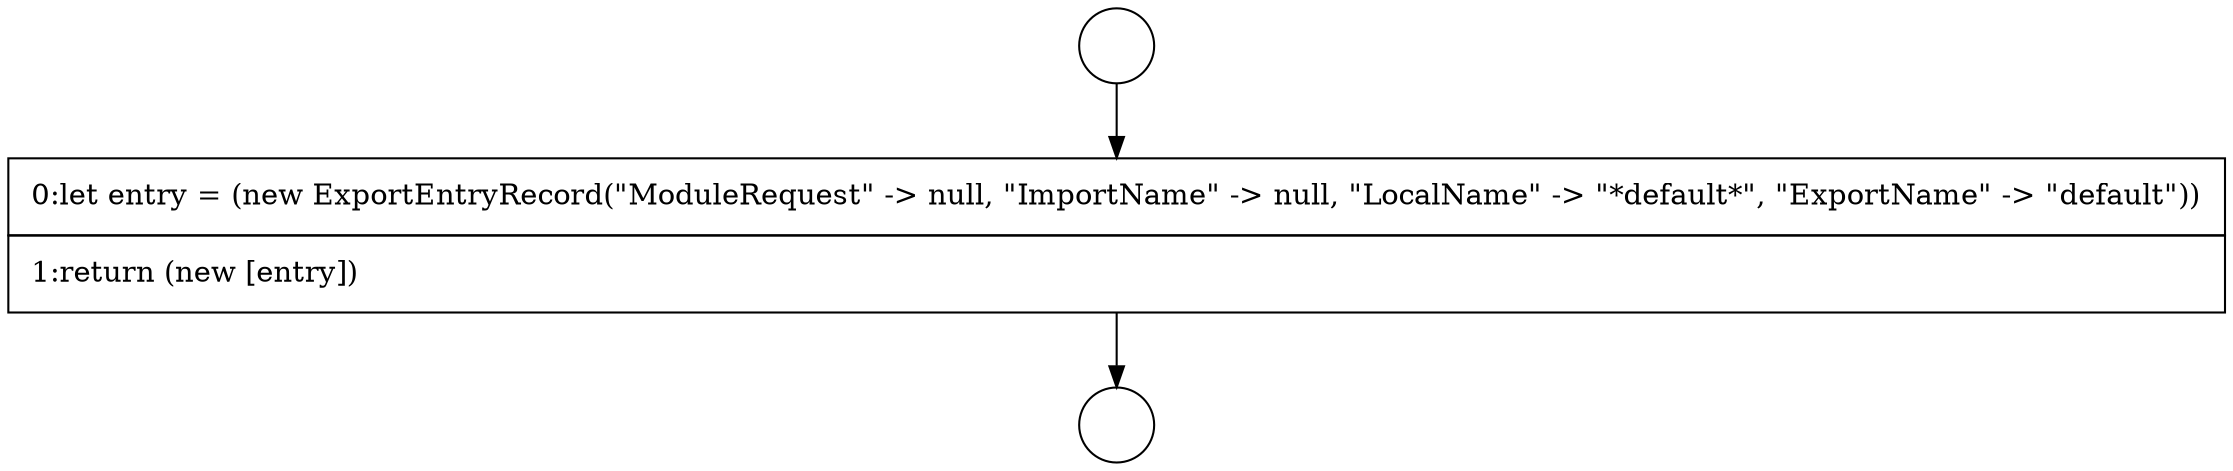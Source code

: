 digraph {
  node10156 [shape=circle label=" " color="black" fillcolor="white" style=filled]
  node10158 [shape=none, margin=0, label=<<font color="black">
    <table border="0" cellborder="1" cellspacing="0" cellpadding="10">
      <tr><td align="left">0:let entry = (new ExportEntryRecord(&quot;ModuleRequest&quot; -&gt; null, &quot;ImportName&quot; -&gt; null, &quot;LocalName&quot; -&gt; &quot;*default*&quot;, &quot;ExportName&quot; -&gt; &quot;default&quot;))</td></tr>
      <tr><td align="left">1:return (new [entry])</td></tr>
    </table>
  </font>> color="black" fillcolor="white" style=filled]
  node10157 [shape=circle label=" " color="black" fillcolor="white" style=filled]
  node10156 -> node10158 [ color="black"]
  node10158 -> node10157 [ color="black"]
}
